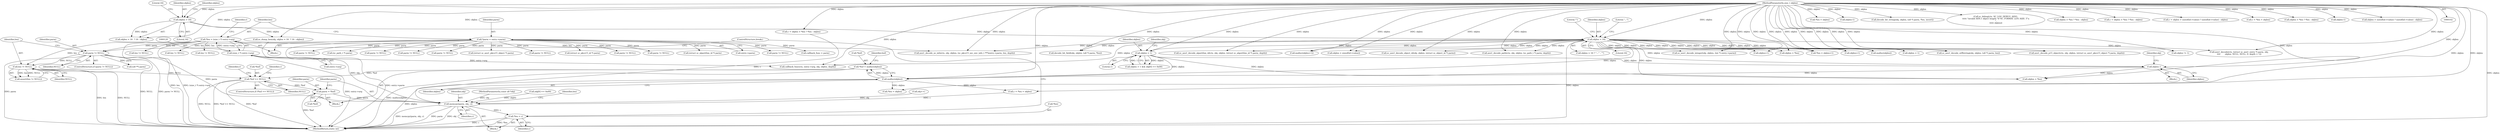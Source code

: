digraph "0_OpenSC_a3fc7693f3a035a8a7921cffb98432944bb42740@pointer" {
"1000411" [label="(Call,*buf == NULL)"];
"1000405" [label="(Call,*buf = malloc(objlen))"];
"1000408" [label="(Call,malloc(objlen))"];
"1000388" [label="(Call,objlen--)"];
"1000150" [label="(Call,objlen > 16)"];
"1000106" [label="(MethodParameterIn,size_t objlen)"];
"1000144" [label="(Call,objlen > 16)"];
"1000379" [label="(Call,objlen > 1)"];
"1000368" [label="(Call,len != NULL)"];
"1000117" [label="(Call,*len = (size_t *) entry->arg)"];
"1000119" [label="(Call,(size_t *) entry->arg)"];
"1000362" [label="(Call,parm != NULL)"];
"1000110" [label="(Call,*parm = entry->parm)"];
"1000426" [label="(Call,parm = *buf)"];
"1000441" [label="(Call,memcpy(parm, obj, c))"];
"1000445" [label="(Call,*len = c)"];
"1000224" [label="(Call,sc_asn1_decode_integer(obj, objlen, (int *) entry->parm))"];
"1000388" [label="(Call,objlen--)"];
"1000491" [label="(Call,*len = objlen)"];
"1000443" [label="(Identifier,obj)"];
"1000420" [label="(Call,c = *len = objlen)"];
"1000118" [label="(Identifier,len)"];
"1000367" [label="(Call,assert(len != NULL))"];
"1000252" [label="(Call,parm != NULL)"];
"1000536" [label="(Call,parm != NULL)"];
"1000406" [label="(Call,*buf)"];
"1000458" [label="(Call,len != NULL)"];
"1000503" [label="(Call,objlen > *len)"];
"1000417" [label="(Identifier,r)"];
"1000272" [label="(Call,objlen < 1)"];
"1000369" [label="(Identifier,len)"];
"1000442" [label="(Identifier,parm)"];
"1000364" [label="(Identifier,NULL)"];
"1000428" [label="(Call,*buf)"];
"1000405" [label="(Call,*buf = malloc(objlen))"];
"1000362" [label="(Call,parm != NULL)"];
"1000297" [label="(Call,objlen-1)"];
"1000268" [label="(Call,len != NULL)"];
"1000691" [label="(Call,sc_asn1_decode_algorithm_id(ctx, obj, objlen, (struct sc_algorithm_id *) parm, depth))"];
"1000434" [label="(Call,objlen > *len)"];
"1000426" [label="(Call,parm = *buf)"];
"1000322" [label="(Call,decode_bit_string(obj, objlen, (u8 *) parm, *len, invert))"];
"1000185" [label="(Call,parm != NULL)"];
"1000560" [label="(Call,malloc(objlen+1))"];
"1000361" [label="(ControlStructure,if (parm != NULL))"];
"1000526" [label="(Call,sc_asn1_decode_object_id(obj, objlen, (struct sc_object_id *) parm))"];
"1000194" [label="(Call,sc_debug(ctx, SC_LOG_DEBUG_ASN1,\n\t\t\t\t\t \"invalid ASN.1 object length: %\"SC_FORMAT_LEN_SIZE_T\"u\n\",\n\t\t\t\t\t objlen))"];
"1000541" [label="(Call,len != NULL)"];
"1000770" [label="(MethodReturn,static int)"];
"1000152" [label="(Literal,16)"];
"1000381" [label="(Literal,1)"];
"1000433" [label="(Call,objlen > *len ? *len : objlen)"];
"1000119" [label="(Call,(size_t *) entry->arg)"];
"1000677" [label="(Call,(struct sc_asn1_pkcs15_object *) parm)"];
"1000105" [label="(MethodParameterIn,const u8 *obj)"];
"1000162" [label="(Call,parm != NULL)"];
"1000410" [label="(ControlStructure,if (*buf == NULL))"];
"1000144" [label="(Call,objlen > 16)"];
"1000500" [label="(Call,c = objlen > *len ? *len : objlen)"];
"1000577" [label="(Call,objlen+1)"];
"1000117" [label="(Call,*len = (size_t *) entry->arg)"];
"1000382" [label="(Call,obj[0] == 0x00)"];
"1000384" [label="(Identifier,obj)"];
"1000387" [label="(Block,)"];
"1000446" [label="(Call,*len)"];
"1000148" [label="(Identifier,objlen)"];
"1000153" [label="(Literal,\"...\")"];
"1000412" [label="(Call,*buf)"];
"1000154" [label="(Literal,\"\")"];
"1000561" [label="(Call,objlen+1)"];
"1000448" [label="(Identifier,c)"];
"1000427" [label="(Identifier,parm)"];
"1000634" [label="(Call,(struct sc_pkcs15_id *) parm)"];
"1000586" [label="(Call,sc_asn1_decode_utf8string(obj, objlen, (u8 *) parm, len))"];
"1000444" [label="(Identifier,c)"];
"1000151" [label="(Identifier,objlen)"];
"1000379" [label="(Call,objlen > 1)"];
"1000143" [label="(Call,objlen > 16  ? 16 : objlen)"];
"1000190" [label="(Call,objlen != 1)"];
"1000452" [label="(Call,parm != NULL)"];
"1000409" [label="(Identifier,objlen)"];
"1000709" [label="(Call,asn1_decode_se_info(ctx, obj, objlen, (sc_pkcs15_sec_env_info_t ***)entry->parm, len, depth))"];
"1000141" [label="(Call,sc_dump_hex(obj, objlen > 16  ? 16 : objlen))"];
"1000641" [label="(Call,objlen > sizeof(id->value))"];
"1000411" [label="(Call,*buf == NULL)"];
"1000730" [label="(Call,callback_func(ctx, entry->arg, obj, objlen, depth))"];
"1000380" [label="(Identifier,objlen)"];
"1000638" [label="(Call,c = objlen > sizeof(id->value) ? sizeof(id->value) : objlen)"];
"1000447" [label="(Identifier,len)"];
"1000521" [label="(Call,parm != NULL)"];
"1000695" [label="(Call,(struct sc_algorithm_id *) parm)"];
"1000110" [label="(Call,*parm = entry->parm)"];
"1000489" [label="(Call,c = *len = objlen)"];
"1000441" [label="(Call,memcpy(parm, obj, c))"];
"1000108" [label="(Block,)"];
"1000126" [label="(Identifier,r)"];
"1000363" [label="(Identifier,parm)"];
"1000431" [label="(Call,c = objlen > *len ? *len : objlen)"];
"1000614" [label="(Call,asn1_decode_path(ctx, obj, objlen, (sc_path_t *) parm, depth))"];
"1000146" [label="(Literal,16)"];
"1000351" [label="(Call,decode_bit_field(obj, objlen, (u8 *) parm, *len))"];
"1000121" [label="(Call,entry->arg)"];
"1000112" [label="(Call,entry->parm)"];
"1000346" [label="(Call,parm != NULL)"];
"1000502" [label="(Call,objlen > *len ? *len : objlen)"];
"1000149" [label="(Call,objlen > 16 ? \"...\" : \"\")"];
"1000445" [label="(Call,*len = c)"];
"1000365" [label="(Block,)"];
"1000574" [label="(Call,*len = objlen+1)"];
"1000147" [label="(Literal,16)"];
"1000449" [label="(ControlStructure,break;)"];
"1000391" [label="(Identifier,obj)"];
"1000414" [label="(Identifier,NULL)"];
"1000378" [label="(Call,objlen > 1 && obj[0] == 0x00)"];
"1000477" [label="(Call,malloc(objlen))"];
"1000128" [label="(Call,callback_func = parm)"];
"1000150" [label="(Call,objlen > 16)"];
"1000313" [label="(Call,objlen-1)"];
"1000218" [label="(Call,parm != NULL)"];
"1000389" [label="(Identifier,objlen)"];
"1000368" [label="(Call,len != NULL)"];
"1000390" [label="(Call,obj++)"];
"1000640" [label="(Call,objlen > sizeof(id->value) ? sizeof(id->value) : objlen)"];
"1000145" [label="(Identifier,objlen)"];
"1000408" [label="(Call,malloc(objlen))"];
"1000618" [label="(Call,(sc_path_t *) parm)"];
"1000402" [label="(Call,(u8 **) parm)"];
"1000370" [label="(Identifier,NULL)"];
"1000413" [label="(Identifier,buf)"];
"1000106" [label="(MethodParameterIn,size_t objlen)"];
"1000111" [label="(Identifier,parm)"];
"1000421" [label="(Identifier,c)"];
"1000398" [label="(Block,)"];
"1000422" [label="(Call,*len = objlen)"];
"1000673" [label="(Call,asn1_decode_p15_object(ctx, obj, objlen, (struct sc_asn1_pkcs15_object *) parm, depth))"];
"1000167" [label="(Call,asn1_decode(ctx, (struct sc_asn1_entry *) parm, obj,\n\t\t\t\t       objlen, NULL, NULL, 0, depth + 1))"];
"1000411" -> "1000410"  [label="AST: "];
"1000411" -> "1000414"  [label="CFG: "];
"1000412" -> "1000411"  [label="AST: "];
"1000414" -> "1000411"  [label="AST: "];
"1000417" -> "1000411"  [label="CFG: "];
"1000421" -> "1000411"  [label="CFG: "];
"1000411" -> "1000770"  [label="DDG: *buf == NULL"];
"1000411" -> "1000770"  [label="DDG: *buf"];
"1000411" -> "1000770"  [label="DDG: NULL"];
"1000405" -> "1000411"  [label="DDG: *buf"];
"1000368" -> "1000411"  [label="DDG: NULL"];
"1000411" -> "1000426"  [label="DDG: *buf"];
"1000405" -> "1000398"  [label="AST: "];
"1000405" -> "1000408"  [label="CFG: "];
"1000406" -> "1000405"  [label="AST: "];
"1000408" -> "1000405"  [label="AST: "];
"1000413" -> "1000405"  [label="CFG: "];
"1000405" -> "1000770"  [label="DDG: malloc(objlen)"];
"1000408" -> "1000405"  [label="DDG: objlen"];
"1000408" -> "1000409"  [label="CFG: "];
"1000409" -> "1000408"  [label="AST: "];
"1000408" -> "1000770"  [label="DDG: objlen"];
"1000388" -> "1000408"  [label="DDG: objlen"];
"1000150" -> "1000408"  [label="DDG: objlen"];
"1000379" -> "1000408"  [label="DDG: objlen"];
"1000106" -> "1000408"  [label="DDG: objlen"];
"1000408" -> "1000420"  [label="DDG: objlen"];
"1000408" -> "1000422"  [label="DDG: objlen"];
"1000388" -> "1000387"  [label="AST: "];
"1000388" -> "1000389"  [label="CFG: "];
"1000389" -> "1000388"  [label="AST: "];
"1000391" -> "1000388"  [label="CFG: "];
"1000150" -> "1000388"  [label="DDG: objlen"];
"1000379" -> "1000388"  [label="DDG: objlen"];
"1000106" -> "1000388"  [label="DDG: objlen"];
"1000388" -> "1000434"  [label="DDG: objlen"];
"1000150" -> "1000149"  [label="AST: "];
"1000150" -> "1000152"  [label="CFG: "];
"1000151" -> "1000150"  [label="AST: "];
"1000152" -> "1000150"  [label="AST: "];
"1000153" -> "1000150"  [label="CFG: "];
"1000154" -> "1000150"  [label="CFG: "];
"1000150" -> "1000770"  [label="DDG: objlen"];
"1000106" -> "1000150"  [label="DDG: objlen"];
"1000144" -> "1000150"  [label="DDG: objlen"];
"1000150" -> "1000167"  [label="DDG: objlen"];
"1000150" -> "1000190"  [label="DDG: objlen"];
"1000150" -> "1000224"  [label="DDG: objlen"];
"1000150" -> "1000272"  [label="DDG: objlen"];
"1000150" -> "1000351"  [label="DDG: objlen"];
"1000150" -> "1000379"  [label="DDG: objlen"];
"1000150" -> "1000434"  [label="DDG: objlen"];
"1000150" -> "1000477"  [label="DDG: objlen"];
"1000150" -> "1000503"  [label="DDG: objlen"];
"1000150" -> "1000526"  [label="DDG: objlen"];
"1000150" -> "1000560"  [label="DDG: objlen"];
"1000150" -> "1000561"  [label="DDG: objlen"];
"1000150" -> "1000574"  [label="DDG: objlen"];
"1000150" -> "1000577"  [label="DDG: objlen"];
"1000150" -> "1000586"  [label="DDG: objlen"];
"1000150" -> "1000614"  [label="DDG: objlen"];
"1000150" -> "1000641"  [label="DDG: objlen"];
"1000150" -> "1000673"  [label="DDG: objlen"];
"1000150" -> "1000691"  [label="DDG: objlen"];
"1000150" -> "1000709"  [label="DDG: objlen"];
"1000150" -> "1000730"  [label="DDG: objlen"];
"1000106" -> "1000102"  [label="AST: "];
"1000106" -> "1000770"  [label="DDG: objlen"];
"1000106" -> "1000141"  [label="DDG: objlen"];
"1000106" -> "1000144"  [label="DDG: objlen"];
"1000106" -> "1000143"  [label="DDG: objlen"];
"1000106" -> "1000167"  [label="DDG: objlen"];
"1000106" -> "1000190"  [label="DDG: objlen"];
"1000106" -> "1000194"  [label="DDG: objlen"];
"1000106" -> "1000224"  [label="DDG: objlen"];
"1000106" -> "1000272"  [label="DDG: objlen"];
"1000106" -> "1000297"  [label="DDG: objlen"];
"1000106" -> "1000313"  [label="DDG: objlen"];
"1000106" -> "1000322"  [label="DDG: objlen"];
"1000106" -> "1000351"  [label="DDG: objlen"];
"1000106" -> "1000379"  [label="DDG: objlen"];
"1000106" -> "1000420"  [label="DDG: objlen"];
"1000106" -> "1000422"  [label="DDG: objlen"];
"1000106" -> "1000431"  [label="DDG: objlen"];
"1000106" -> "1000434"  [label="DDG: objlen"];
"1000106" -> "1000433"  [label="DDG: objlen"];
"1000106" -> "1000477"  [label="DDG: objlen"];
"1000106" -> "1000489"  [label="DDG: objlen"];
"1000106" -> "1000491"  [label="DDG: objlen"];
"1000106" -> "1000500"  [label="DDG: objlen"];
"1000106" -> "1000503"  [label="DDG: objlen"];
"1000106" -> "1000502"  [label="DDG: objlen"];
"1000106" -> "1000526"  [label="DDG: objlen"];
"1000106" -> "1000560"  [label="DDG: objlen"];
"1000106" -> "1000561"  [label="DDG: objlen"];
"1000106" -> "1000574"  [label="DDG: objlen"];
"1000106" -> "1000577"  [label="DDG: objlen"];
"1000106" -> "1000586"  [label="DDG: objlen"];
"1000106" -> "1000614"  [label="DDG: objlen"];
"1000106" -> "1000638"  [label="DDG: objlen"];
"1000106" -> "1000641"  [label="DDG: objlen"];
"1000106" -> "1000640"  [label="DDG: objlen"];
"1000106" -> "1000673"  [label="DDG: objlen"];
"1000106" -> "1000691"  [label="DDG: objlen"];
"1000106" -> "1000709"  [label="DDG: objlen"];
"1000106" -> "1000730"  [label="DDG: objlen"];
"1000144" -> "1000143"  [label="AST: "];
"1000144" -> "1000146"  [label="CFG: "];
"1000145" -> "1000144"  [label="AST: "];
"1000146" -> "1000144"  [label="AST: "];
"1000147" -> "1000144"  [label="CFG: "];
"1000148" -> "1000144"  [label="CFG: "];
"1000144" -> "1000141"  [label="DDG: objlen"];
"1000144" -> "1000143"  [label="DDG: objlen"];
"1000379" -> "1000378"  [label="AST: "];
"1000379" -> "1000381"  [label="CFG: "];
"1000380" -> "1000379"  [label="AST: "];
"1000381" -> "1000379"  [label="AST: "];
"1000384" -> "1000379"  [label="CFG: "];
"1000378" -> "1000379"  [label="CFG: "];
"1000379" -> "1000378"  [label="DDG: objlen"];
"1000379" -> "1000378"  [label="DDG: 1"];
"1000379" -> "1000434"  [label="DDG: objlen"];
"1000368" -> "1000367"  [label="AST: "];
"1000368" -> "1000370"  [label="CFG: "];
"1000369" -> "1000368"  [label="AST: "];
"1000370" -> "1000368"  [label="AST: "];
"1000367" -> "1000368"  [label="CFG: "];
"1000368" -> "1000770"  [label="DDG: len"];
"1000368" -> "1000770"  [label="DDG: NULL"];
"1000368" -> "1000367"  [label="DDG: len"];
"1000368" -> "1000367"  [label="DDG: NULL"];
"1000117" -> "1000368"  [label="DDG: len"];
"1000362" -> "1000368"  [label="DDG: NULL"];
"1000117" -> "1000108"  [label="AST: "];
"1000117" -> "1000119"  [label="CFG: "];
"1000118" -> "1000117"  [label="AST: "];
"1000119" -> "1000117"  [label="AST: "];
"1000126" -> "1000117"  [label="CFG: "];
"1000117" -> "1000770"  [label="DDG: len"];
"1000117" -> "1000770"  [label="DDG: (size_t *) entry->arg"];
"1000119" -> "1000117"  [label="DDG: entry->arg"];
"1000117" -> "1000268"  [label="DDG: len"];
"1000117" -> "1000458"  [label="DDG: len"];
"1000117" -> "1000541"  [label="DDG: len"];
"1000117" -> "1000709"  [label="DDG: len"];
"1000119" -> "1000121"  [label="CFG: "];
"1000120" -> "1000119"  [label="AST: "];
"1000121" -> "1000119"  [label="AST: "];
"1000119" -> "1000770"  [label="DDG: entry->arg"];
"1000119" -> "1000730"  [label="DDG: entry->arg"];
"1000362" -> "1000361"  [label="AST: "];
"1000362" -> "1000364"  [label="CFG: "];
"1000363" -> "1000362"  [label="AST: "];
"1000364" -> "1000362"  [label="AST: "];
"1000369" -> "1000362"  [label="CFG: "];
"1000449" -> "1000362"  [label="CFG: "];
"1000362" -> "1000770"  [label="DDG: NULL"];
"1000362" -> "1000770"  [label="DDG: parm != NULL"];
"1000362" -> "1000770"  [label="DDG: parm"];
"1000110" -> "1000362"  [label="DDG: parm"];
"1000362" -> "1000402"  [label="DDG: parm"];
"1000362" -> "1000441"  [label="DDG: parm"];
"1000110" -> "1000108"  [label="AST: "];
"1000110" -> "1000112"  [label="CFG: "];
"1000111" -> "1000110"  [label="AST: "];
"1000112" -> "1000110"  [label="AST: "];
"1000118" -> "1000110"  [label="CFG: "];
"1000110" -> "1000770"  [label="DDG: entry->parm"];
"1000110" -> "1000128"  [label="DDG: parm"];
"1000110" -> "1000162"  [label="DDG: parm"];
"1000110" -> "1000185"  [label="DDG: parm"];
"1000110" -> "1000218"  [label="DDG: parm"];
"1000110" -> "1000252"  [label="DDG: parm"];
"1000110" -> "1000346"  [label="DDG: parm"];
"1000110" -> "1000452"  [label="DDG: parm"];
"1000110" -> "1000521"  [label="DDG: parm"];
"1000110" -> "1000536"  [label="DDG: parm"];
"1000110" -> "1000618"  [label="DDG: parm"];
"1000110" -> "1000634"  [label="DDG: parm"];
"1000110" -> "1000677"  [label="DDG: parm"];
"1000110" -> "1000695"  [label="DDG: parm"];
"1000426" -> "1000398"  [label="AST: "];
"1000426" -> "1000428"  [label="CFG: "];
"1000427" -> "1000426"  [label="AST: "];
"1000428" -> "1000426"  [label="AST: "];
"1000442" -> "1000426"  [label="CFG: "];
"1000426" -> "1000770"  [label="DDG: *buf"];
"1000426" -> "1000441"  [label="DDG: parm"];
"1000441" -> "1000365"  [label="AST: "];
"1000441" -> "1000444"  [label="CFG: "];
"1000442" -> "1000441"  [label="AST: "];
"1000443" -> "1000441"  [label="AST: "];
"1000444" -> "1000441"  [label="AST: "];
"1000447" -> "1000441"  [label="CFG: "];
"1000441" -> "1000770"  [label="DDG: parm"];
"1000441" -> "1000770"  [label="DDG: obj"];
"1000441" -> "1000770"  [label="DDG: memcpy(parm, obj, c)"];
"1000141" -> "1000441"  [label="DDG: obj"];
"1000382" -> "1000441"  [label="DDG: obj[0]"];
"1000390" -> "1000441"  [label="DDG: obj"];
"1000105" -> "1000441"  [label="DDG: obj"];
"1000431" -> "1000441"  [label="DDG: c"];
"1000420" -> "1000441"  [label="DDG: c"];
"1000441" -> "1000445"  [label="DDG: c"];
"1000445" -> "1000365"  [label="AST: "];
"1000445" -> "1000448"  [label="CFG: "];
"1000446" -> "1000445"  [label="AST: "];
"1000448" -> "1000445"  [label="AST: "];
"1000449" -> "1000445"  [label="CFG: "];
"1000445" -> "1000770"  [label="DDG: *len"];
"1000445" -> "1000770"  [label="DDG: c"];
}

